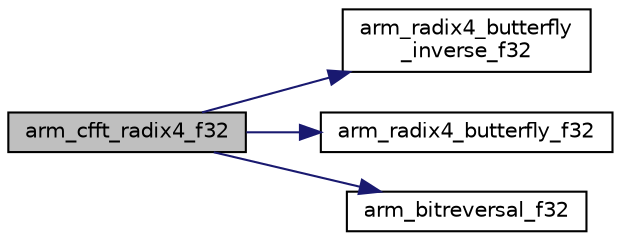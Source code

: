 digraph "arm_cfft_radix4_f32"
{
  edge [fontname="Helvetica",fontsize="10",labelfontname="Helvetica",labelfontsize="10"];
  node [fontname="Helvetica",fontsize="10",shape=record];
  rankdir="LR";
  Node45 [label="arm_cfft_radix4_f32",height=0.2,width=0.4,color="black", fillcolor="grey75", style="filled", fontcolor="black"];
  Node45 -> Node46 [color="midnightblue",fontsize="10",style="solid",fontname="Helvetica"];
  Node46 [label="arm_radix4_butterfly\l_inverse_f32",height=0.2,width=0.4,color="black", fillcolor="white", style="filled",URL="$arm__cfft__radix4__f32_8c.html#a2a78df6e4bbf080624f2b6349224ec93"];
  Node45 -> Node47 [color="midnightblue",fontsize="10",style="solid",fontname="Helvetica"];
  Node47 [label="arm_radix4_butterfly_f32",height=0.2,width=0.4,color="black", fillcolor="white", style="filled",URL="$group__group_transforms.html#gae239ddf995d1607115f9e84d5c069b9c"];
  Node45 -> Node48 [color="midnightblue",fontsize="10",style="solid",fontname="Helvetica"];
  Node48 [label="arm_bitreversal_f32",height=0.2,width=0.4,color="black", fillcolor="white", style="filled",URL="$arm__cfft__radix4__f32_8c.html#a3d4062fdfa6aaa3f51f41cab868e508b"];
}
